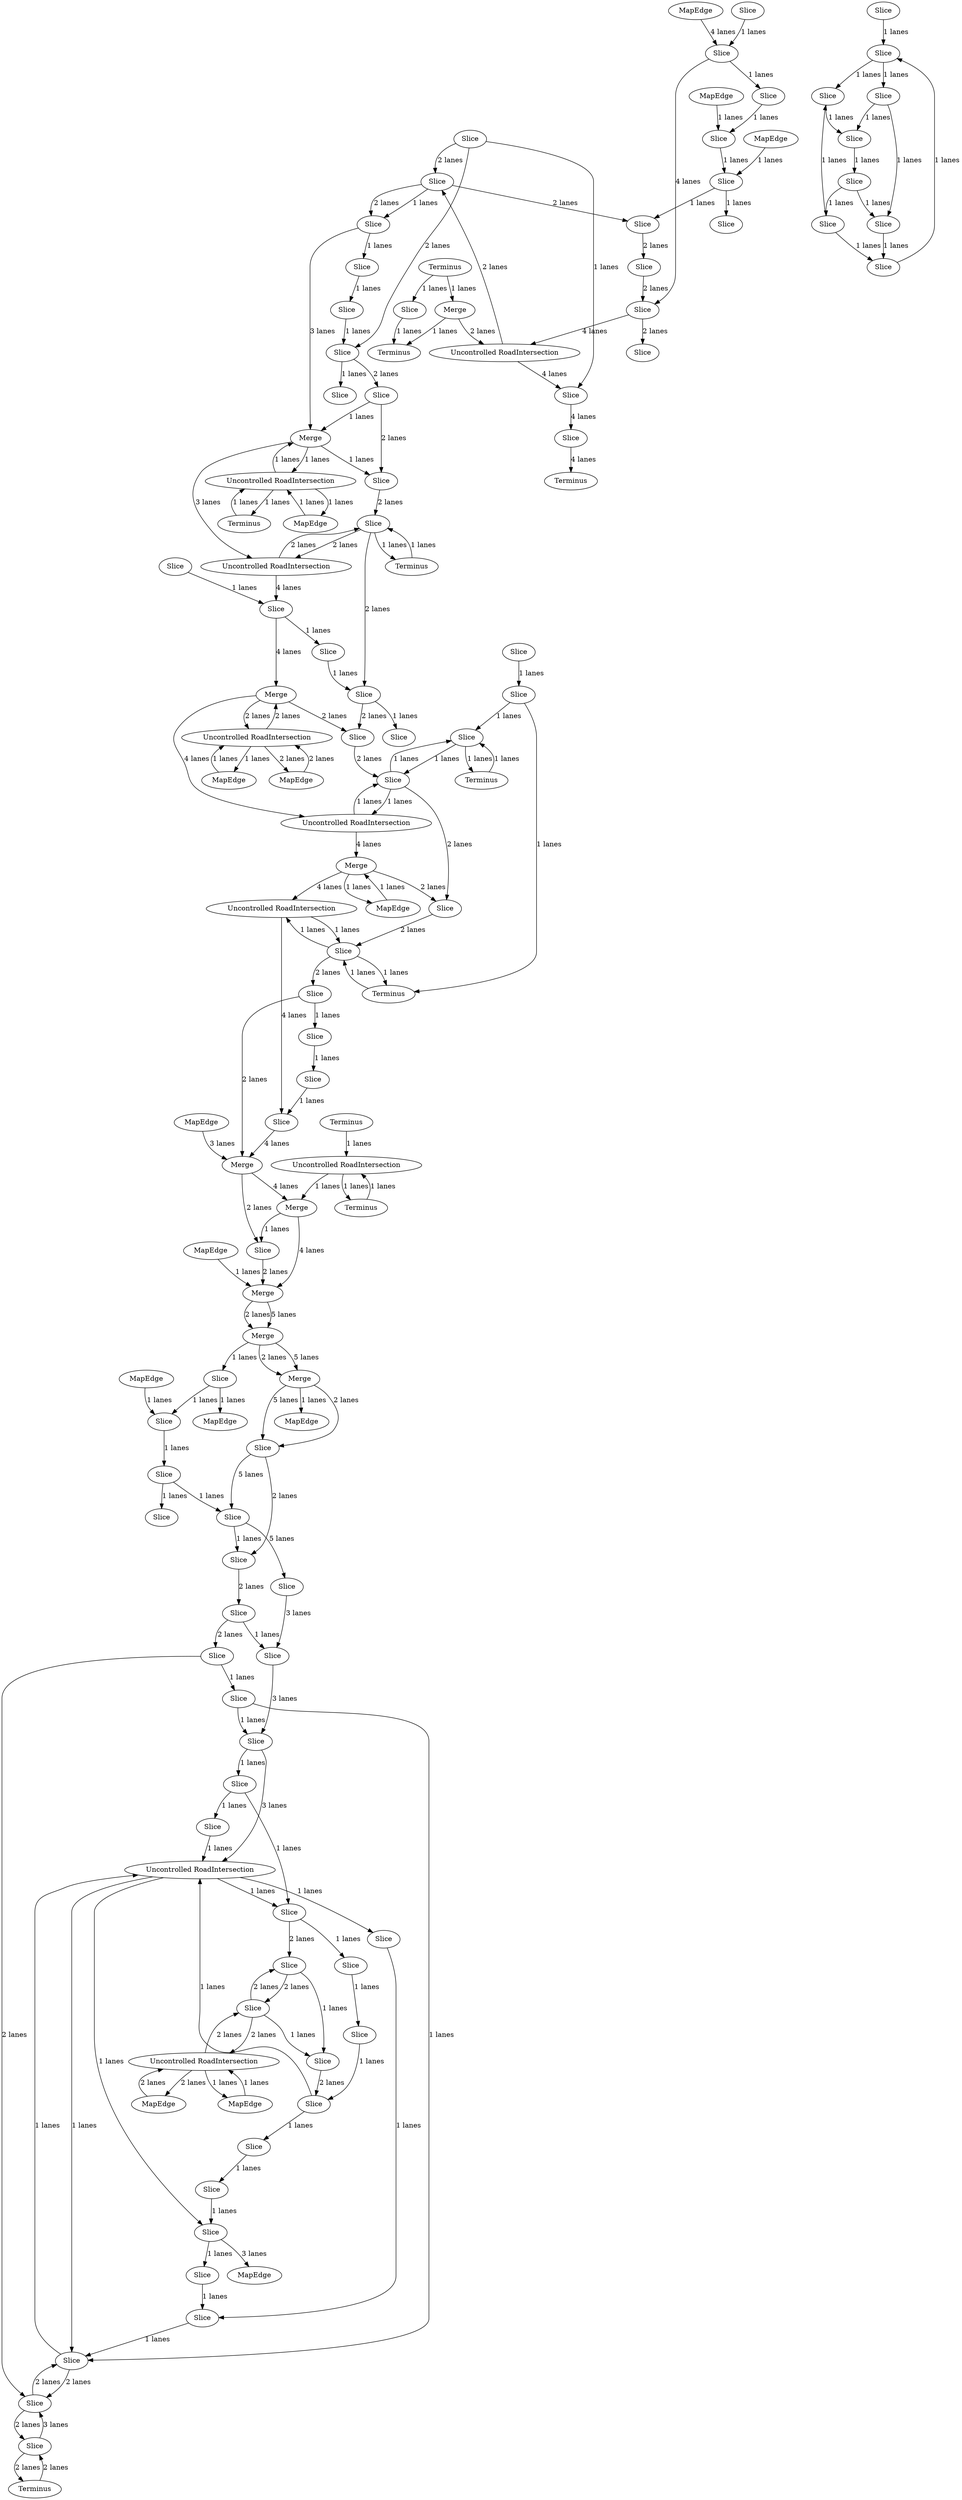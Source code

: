 digraph {
    0 [ label = "Merge" ]
    1 [ label = "MapEdge" ]
    2 [ label = "Merge" ]
    3 [ label = "MapEdge" ]
    4 [ label = "Merge" ]
    5 [ label = "MapEdge" ]
    6 [ label = "Merge" ]
    7 [ label = "Uncontrolled RoadIntersection" ]
    8 [ label = "Slice" ]
    9 [ label = "MapEdge" ]
    10 [ label = "MapEdge" ]
    11 [ label = "Slice" ]
    12 [ label = "Slice" ]
    13 [ label = "Uncontrolled RoadIntersection" ]
    14 [ label = "Terminus" ]
    15 [ label = "MapEdge" ]
    16 [ label = "Merge" ]
    17 [ label = "MapEdge" ]
    18 [ label = "Slice" ]
    19 [ label = "Slice" ]
    20 [ label = "Uncontrolled RoadIntersection" ]
    21 [ label = "Terminus" ]
    22 [ label = "Uncontrolled RoadIntersection" ]
    23 [ label = "Slice" ]
    24 [ label = "MapEdge" ]
    25 [ label = "Slice" ]
    26 [ label = "Uncontrolled RoadIntersection" ]
    27 [ label = "MapEdge" ]
    28 [ label = "Slice" ]
    29 [ label = "Slice" ]
    30 [ label = "Slice" ]
    31 [ label = "Slice" ]
    32 [ label = "Uncontrolled RoadIntersection" ]
    33 [ label = "Slice" ]
    34 [ label = "Slice" ]
    35 [ label = "Slice" ]
    36 [ label = "Slice" ]
    37 [ label = "Slice" ]
    38 [ label = "Terminus" ]
    39 [ label = "Slice" ]
    40 [ label = "Terminus" ]
    41 [ label = "Merge" ]
    42 [ label = "MapEdge" ]
    43 [ label = "Slice" ]
    44 [ label = "Slice" ]
    45 [ label = "Slice" ]
    46 [ label = "Slice" ]
    47 [ label = "Slice" ]
    48 [ label = "Slice" ]
    49 [ label = "MapEdge" ]
    50 [ label = "Uncontrolled RoadIntersection" ]
    51 [ label = "Slice" ]
    52 [ label = "Slice" ]
    53 [ label = "Slice" ]
    54 [ label = "Slice" ]
    55 [ label = "Terminus" ]
    56 [ label = "Slice" ]
    57 [ label = "Merge" ]
    58 [ label = "Terminus" ]
    59 [ label = "Terminus" ]
    60 [ label = "Slice" ]
    61 [ label = "Slice" ]
    62 [ label = "Slice" ]
    63 [ label = "Slice" ]
    64 [ label = "MapEdge" ]
    65 [ label = "Slice" ]
    66 [ label = "Slice" ]
    67 [ label = "Merge" ]
    68 [ label = "Merge" ]
    69 [ label = "Slice" ]
    70 [ label = "Slice" ]
    71 [ label = "Slice" ]
    72 [ label = "Terminus" ]
    73 [ label = "Slice" ]
    74 [ label = "Slice" ]
    75 [ label = "Slice" ]
    76 [ label = "Slice" ]
    77 [ label = "Slice" ]
    78 [ label = "MapEdge" ]
    79 [ label = "Slice" ]
    80 [ label = "Slice" ]
    81 [ label = "Slice" ]
    82 [ label = "Slice" ]
    83 [ label = "MapEdge" ]
    84 [ label = "Slice" ]
    85 [ label = "Slice" ]
    86 [ label = "Slice" ]
    87 [ label = "Slice" ]
    88 [ label = "Slice" ]
    89 [ label = "Slice" ]
    90 [ label = "Uncontrolled RoadIntersection" ]
    91 [ label = "Terminus" ]
    92 [ label = "Slice" ]
    93 [ label = "Slice" ]
    94 [ label = "Slice" ]
    95 [ label = "Slice" ]
    96 [ label = "Slice" ]
    97 [ label = "Slice" ]
    98 [ label = "Slice" ]
    99 [ label = "Slice" ]
    100 [ label = "Slice" ]
    101 [ label = "Slice" ]
    102 [ label = "Uncontrolled RoadIntersection" ]
    103 [ label = "Terminus" ]
    104 [ label = "Slice" ]
    105 [ label = "MapEdge" ]
    106 [ label = "Slice" ]
    107 [ label = "Slice" ]
    108 [ label = "Slice" ]
    109 [ label = "Slice" ]
    110 [ label = "Slice" ]
    111 [ label = "Slice" ]
    112 [ label = "Slice" ]
    113 [ label = "Slice" ]
    114 [ label = "Slice" ]
    115 [ label = "Slice" ]
    116 [ label = "Slice" ]
    117 [ label = "Slice" ]
    118 [ label = "Slice" ]
    119 [ label = "Slice" ]
    120 [ label = "Slice" ]
    121 [ label = "Slice" ]
    122 [ label = "Slice" ]
    1 -> 2 [ label = "1 lanes" ]
    2 -> 1 [ label = "1 lanes" ]
    3 -> 26 [ label = "2 lanes" ]
    26 -> 3 [ label = "2 lanes" ]
    26 -> 4 [ label = "2 lanes" ]
    4 -> 26 [ label = "2 lanes" ]
    5 -> 102 [ label = "1 lanes" ]
    102 -> 5 [ label = "1 lanes" ]
    102 -> 6 [ label = "1 lanes" ]
    6 -> 102 [ label = "1 lanes" ]
    7 -> 8 [ label = "2 lanes" ]
    8 -> 7 [ label = "2 lanes" ]
    9 -> 67 [ label = "3 lanes" ]
    10 -> 19 [ label = "1 lanes" ]
    19 -> 12 [ label = "1 lanes" ]
    12 -> 39 [ label = "1 lanes" ]
    39 -> 11 [ label = "1 lanes" ]
    13 -> 65 [ label = "1 lanes" ]
    65 -> 13 [ label = "1 lanes" ]
    65 -> 115 [ label = "1 lanes" ]
    115 -> 65 [ label = "1 lanes" ]
    115 -> 14 [ label = "1 lanes" ]
    14 -> 115 [ label = "1 lanes" ]
    15 -> 68 [ label = "1 lanes" ]
    16 -> 17 [ label = "1 lanes" ]
    18 -> 19 [ label = "1 lanes" ]
    20 -> 66 [ label = "1 lanes" ]
    66 -> 20 [ label = "1 lanes" ]
    66 -> 21 [ label = "1 lanes" ]
    21 -> 66 [ label = "1 lanes" ]
    22 -> 23 [ label = "4 lanes" ]
    24 -> 89 [ label = "4 lanes" ]
    89 -> 25 [ label = "4 lanes" ]
    26 -> 27 [ label = "1 lanes" ]
    27 -> 26 [ label = "1 lanes" ]
    12 -> 28 [ label = "1 lanes" ]
    29 -> 120 [ label = "1 lanes" ]
    120 -> 117 [ label = "1 lanes" ]
    117 -> 119 [ label = "1 lanes" ]
    119 -> 29 [ label = "1 lanes" ]
    30 -> 31 [ label = "1 lanes" ]
    32 -> 33 [ label = "1 lanes" ]
    31 -> 34 [ label = "2 lanes" ]
    35 -> 36 [ label = "3 lanes" ]
    92 -> 6 [ label = "3 lanes" ]
    6 -> 7 [ label = "3 lanes" ]
    37 -> 38 [ label = "4 lanes" ]
    0 -> 16 [ label = "5 lanes" ]
    16 -> 104 [ label = "5 lanes" ]
    104 -> 39 [ label = "5 lanes" ]
    39 -> 35 [ label = "5 lanes" ]
    40 -> 90 [ label = "1 lanes" ]
    90 -> 41 [ label = "1 lanes" ]
    42 -> 50 [ label = "2 lanes" ]
    50 -> 42 [ label = "2 lanes" ]
    50 -> 43 [ label = "2 lanes" ]
    43 -> 50 [ label = "2 lanes" ]
    44 -> 46 [ label = "2 lanes" ]
    46 -> 44 [ label = "2 lanes" ]
    45 -> 46 [ label = "1 lanes" ]
    111 -> 45 [ label = "1 lanes" ]
    45 -> 47 [ label = "1 lanes" ]
    47 -> 84 [ label = "1 lanes" ]
    84 -> 48 [ label = "1 lanes" ]
    49 -> 50 [ label = "1 lanes" ]
    50 -> 49 [ label = "1 lanes" ]
    46 -> 32 [ label = "1 lanes" ]
    32 -> 46 [ label = "1 lanes" ]
    51 -> 52 [ label = "1 lanes" ]
    20 -> 108 [ label = "4 lanes" ]
    108 -> 67 [ label = "4 lanes" ]
    67 -> 41 [ label = "4 lanes" ]
    8 -> 98 [ label = "2 lanes" ]
    98 -> 53 [ label = "2 lanes" ]
    54 -> 36 [ label = "1 lanes" ]
    55 -> 56 [ label = "2 lanes" ]
    56 -> 55 [ label = "2 lanes" ]
    57 -> 22 [ label = "2 lanes" ]
    57 -> 58 [ label = "1 lanes" ]
    59 -> 57 [ label = "1 lanes" ]
    22 -> 60 [ label = "2 lanes" ]
    61 -> 95 [ label = "2 lanes" ]
    95 -> 69 [ label = "2 lanes" ]
    69 -> 100 [ label = "2 lanes" ]
    100 -> 8 [ label = "2 lanes" ]
    61 -> 23 [ label = "1 lanes" ]
    29 -> 62 [ label = "1 lanes" ]
    63 -> 29 [ label = "1 lanes" ]
    62 -> 121 [ label = "1 lanes" ]
    121 -> 116 [ label = "1 lanes" ]
    116 -> 118 [ label = "1 lanes" ]
    118 -> 62 [ label = "1 lanes" ]
    0 -> 18 [ label = "1 lanes" ]
    18 -> 64 [ label = "1 lanes" ]
    53 -> 65 [ label = "2 lanes" ]
    65 -> 70 [ label = "2 lanes" ]
    70 -> 66 [ label = "2 lanes" ]
    66 -> 109 [ label = "2 lanes" ]
    109 -> 67 [ label = "2 lanes" ]
    67 -> 71 [ label = "2 lanes" ]
    71 -> 68 [ label = "2 lanes" ]
    68 -> 0 [ label = "2 lanes" ]
    0 -> 16 [ label = "2 lanes" ]
    16 -> 104 [ label = "2 lanes" ]
    104 -> 11 [ label = "2 lanes" ]
    11 -> 54 [ label = "2 lanes" ]
    54 -> 111 [ label = "2 lanes" ]
    111 -> 44 [ label = "2 lanes" ]
    69 -> 6 [ label = "1 lanes" ]
    2 -> 70 [ label = "2 lanes" ]
    41 -> 71 [ label = "1 lanes" ]
    4 -> 53 [ label = "2 lanes" ]
    8 -> 72 [ label = "1 lanes" ]
    72 -> 8 [ label = "1 lanes" ]
    73 -> 25 [ label = "2 lanes" ]
    25 -> 74 [ label = "2 lanes" ]
    75 -> 106 [ label = "1 lanes" ]
    106 -> 79 [ label = "1 lanes" ]
    79 -> 76 [ label = "1 lanes" ]
    77 -> 73 [ label = "2 lanes" ]
    32 -> 48 [ label = "1 lanes" ]
    78 -> 79 [ label = "1 lanes" ]
    79 -> 77 [ label = "1 lanes" ]
    52 -> 33 [ label = "1 lanes" ]
    33 -> 80 [ label = "1 lanes" ]
    43 -> 31 [ label = "1 lanes" ]
    80 -> 87 [ label = "1 lanes" ]
    87 -> 46 [ label = "1 lanes" ]
    56 -> 44 [ label = "3 lanes" ]
    44 -> 56 [ label = "2 lanes" ]
    81 -> 34 [ label = "1 lanes" ]
    34 -> 51 [ label = "1 lanes" ]
    48 -> 82 [ label = "1 lanes" ]
    48 -> 30 [ label = "2 lanes" ]
    43 -> 30 [ label = "2 lanes" ]
    30 -> 43 [ label = "2 lanes" ]
    34 -> 32 [ label = "1 lanes" ]
    33 -> 83 [ label = "3 lanes" ]
    36 -> 47 [ label = "3 lanes" ]
    47 -> 32 [ label = "3 lanes" ]
    84 -> 85 [ label = "1 lanes" ]
    85 -> 32 [ label = "1 lanes" ]
    32 -> 86 [ label = "1 lanes" ]
    86 -> 87 [ label = "1 lanes" ]
    88 -> 89 [ label = "1 lanes" ]
    89 -> 75 [ label = "1 lanes" ]
    90 -> 91 [ label = "1 lanes" ]
    91 -> 90 [ label = "1 lanes" ]
    60 -> 77 [ label = "2 lanes" ]
    61 -> 60 [ label = "2 lanes" ]
    92 -> 93 [ label = "1 lanes" ]
    94 -> 95 [ label = "1 lanes" ]
    95 -> 96 [ label = "1 lanes" ]
    93 -> 94 [ label = "1 lanes" ]
    60 -> 92 [ label = "1 lanes" ]
    60 -> 92 [ label = "2 lanes" ]
    25 -> 22 [ label = "4 lanes" ]
    97 -> 98 [ label = "1 lanes" ]
    98 -> 99 [ label = "1 lanes" ]
    6 -> 100 [ label = "1 lanes" ]
    122 -> 97 [ label = "1 lanes" ]
    101 -> 122 [ label = "1 lanes" ]
    112 -> 58 [ label = "1 lanes" ]
    23 -> 37 [ label = "4 lanes" ]
    102 -> 103 [ label = "1 lanes" ]
    103 -> 102 [ label = "1 lanes" ]
    105 -> 106 [ label = "1 lanes" ]
    107 -> 108 [ label = "1 lanes" ]
    109 -> 110 [ label = "1 lanes" ]
    110 -> 107 [ label = "1 lanes" ]
    82 -> 81 [ label = "1 lanes" ]
    59 -> 112 [ label = "1 lanes" ]
    113 -> 114 [ label = "1 lanes" ]
    114 -> 21 [ label = "1 lanes" ]
    114 -> 115 [ label = "1 lanes" ]
    116 -> 117 [ label = "1 lanes" ]
    118 -> 119 [ label = "1 lanes" ]
    120 -> 121 [ label = "1 lanes" ]
    68 -> 0 [ label = "5 lanes" ]
    41 -> 68 [ label = "4 lanes" ]
    13 -> 2 [ label = "4 lanes" ]
    4 -> 13 [ label = "4 lanes" ]
    7 -> 122 [ label = "4 lanes" ]
    122 -> 4 [ label = "4 lanes" ]
    2 -> 20 [ label = "4 lanes" ]
}
